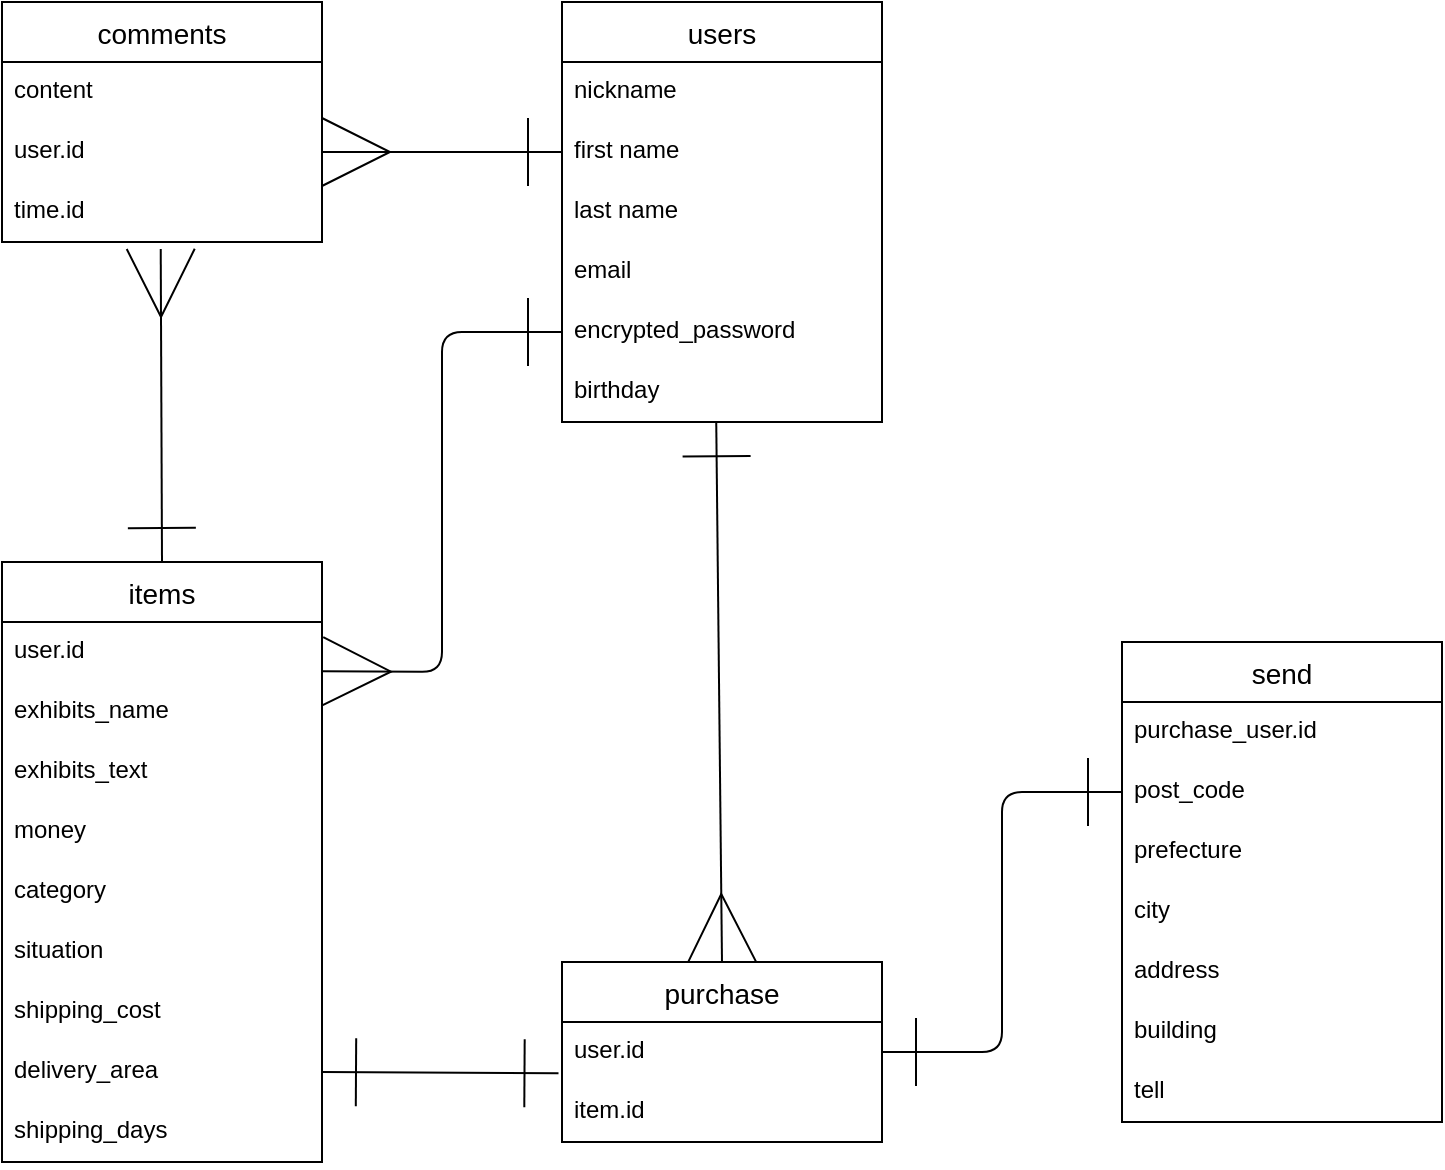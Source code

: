 <mxfile>
    <diagram id="Xv1QW5LkKN3sKNip6Yky" name="ページ1">
        <mxGraphModel dx="809" dy="756" grid="1" gridSize="10" guides="1" tooltips="1" connect="1" arrows="1" fold="1" page="1" pageScale="1" pageWidth="827" pageHeight="1169" math="0" shadow="0">
            <root>
                <mxCell id="0"/>
                <mxCell id="1" parent="0"/>
                <mxCell id="FqSdq_unXOm1gZpQBiZs-73" style="edgeStyle=none;html=1;exitX=0.5;exitY=0;exitDx=0;exitDy=0;entryX=0.496;entryY=1.115;entryDx=0;entryDy=0;entryPerimeter=0;fontSize=14;startArrow=ERone;startFill=0;endArrow=ERmany;endFill=0;startSize=32;endSize=32;strokeWidth=1;" edge="1" parent="1" source="15" target="26">
                    <mxGeometry relative="1" as="geometry"/>
                </mxCell>
                <mxCell id="15" value="items" style="swimlane;fontStyle=0;childLayout=stackLayout;horizontal=1;startSize=30;horizontalStack=0;resizeParent=1;resizeParentMax=0;resizeLast=0;collapsible=1;marginBottom=0;align=center;fontSize=14;" vertex="1" parent="1">
                    <mxGeometry x="80" y="400" width="160" height="300" as="geometry"/>
                </mxCell>
                <mxCell id="16" value="user.id" style="text;strokeColor=none;fillColor=none;spacingLeft=4;spacingRight=4;overflow=hidden;rotatable=0;points=[[0,0.5],[1,0.5]];portConstraint=eastwest;fontSize=12;" vertex="1" parent="15">
                    <mxGeometry y="30" width="160" height="30" as="geometry"/>
                </mxCell>
                <mxCell id="17" value="exhibits_name" style="text;strokeColor=none;fillColor=none;spacingLeft=4;spacingRight=4;overflow=hidden;rotatable=0;points=[[0,0.5],[1,0.5]];portConstraint=eastwest;fontSize=12;" vertex="1" parent="15">
                    <mxGeometry y="60" width="160" height="30" as="geometry"/>
                </mxCell>
                <mxCell id="18" value="exhibits_text" style="text;strokeColor=none;fillColor=none;spacingLeft=4;spacingRight=4;overflow=hidden;rotatable=0;points=[[0,0.5],[1,0.5]];portConstraint=eastwest;fontSize=12;" vertex="1" parent="15">
                    <mxGeometry y="90" width="160" height="30" as="geometry"/>
                </mxCell>
                <mxCell id="40" value="money" style="text;strokeColor=none;fillColor=none;spacingLeft=4;spacingRight=4;overflow=hidden;rotatable=0;points=[[0,0.5],[1,0.5]];portConstraint=eastwest;fontSize=12;" vertex="1" parent="15">
                    <mxGeometry y="120" width="160" height="30" as="geometry"/>
                </mxCell>
                <mxCell id="FqSdq_unXOm1gZpQBiZs-56" value="category" style="text;strokeColor=none;fillColor=none;spacingLeft=4;spacingRight=4;overflow=hidden;rotatable=0;points=[[0,0.5],[1,0.5]];portConstraint=eastwest;fontSize=12;" vertex="1" parent="15">
                    <mxGeometry y="150" width="160" height="30" as="geometry"/>
                </mxCell>
                <mxCell id="FqSdq_unXOm1gZpQBiZs-57" value="situation" style="text;strokeColor=none;fillColor=none;spacingLeft=4;spacingRight=4;overflow=hidden;rotatable=0;points=[[0,0.5],[1,0.5]];portConstraint=eastwest;fontSize=12;" vertex="1" parent="15">
                    <mxGeometry y="180" width="160" height="30" as="geometry"/>
                </mxCell>
                <mxCell id="FqSdq_unXOm1gZpQBiZs-58" value="shipping_cost" style="text;strokeColor=none;fillColor=none;spacingLeft=4;spacingRight=4;overflow=hidden;rotatable=0;points=[[0,0.5],[1,0.5]];portConstraint=eastwest;fontSize=12;" vertex="1" parent="15">
                    <mxGeometry y="210" width="160" height="30" as="geometry"/>
                </mxCell>
                <mxCell id="FqSdq_unXOm1gZpQBiZs-59" value="delivery_area" style="text;strokeColor=none;fillColor=none;spacingLeft=4;spacingRight=4;overflow=hidden;rotatable=0;points=[[0,0.5],[1,0.5]];portConstraint=eastwest;fontSize=12;" vertex="1" parent="15">
                    <mxGeometry y="240" width="160" height="30" as="geometry"/>
                </mxCell>
                <mxCell id="FqSdq_unXOm1gZpQBiZs-61" value="shipping_days" style="text;strokeColor=none;fillColor=none;spacingLeft=4;spacingRight=4;overflow=hidden;rotatable=0;points=[[0,0.5],[1,0.5]];portConstraint=eastwest;fontSize=12;" vertex="1" parent="15">
                    <mxGeometry y="270" width="160" height="30" as="geometry"/>
                </mxCell>
                <mxCell id="19" value="users" style="swimlane;fontStyle=0;childLayout=stackLayout;horizontal=1;startSize=30;horizontalStack=0;resizeParent=1;resizeParentMax=0;resizeLast=0;collapsible=1;marginBottom=0;align=center;fontSize=14;" vertex="1" parent="1">
                    <mxGeometry x="360" y="120" width="160" height="210" as="geometry">
                        <mxRectangle x="280" y="40" width="70" height="30" as="alternateBounds"/>
                    </mxGeometry>
                </mxCell>
                <mxCell id="34" value="nickname" style="text;strokeColor=none;fillColor=none;spacingLeft=4;spacingRight=4;overflow=hidden;rotatable=0;points=[[0,0.5],[1,0.5]];portConstraint=eastwest;fontSize=12;verticalAlign=top;" vertex="1" parent="19">
                    <mxGeometry y="30" width="160" height="30" as="geometry"/>
                </mxCell>
                <mxCell id="36" value="first name" style="text;strokeColor=none;fillColor=none;spacingLeft=4;spacingRight=4;overflow=hidden;rotatable=0;points=[[0,0.5],[1,0.5]];portConstraint=eastwest;fontSize=12;verticalAlign=top;" vertex="1" parent="19">
                    <mxGeometry y="60" width="160" height="30" as="geometry"/>
                </mxCell>
                <mxCell id="37" value="last name" style="text;strokeColor=none;fillColor=none;spacingLeft=4;spacingRight=4;overflow=hidden;rotatable=0;points=[[0,0.5],[1,0.5]];portConstraint=eastwest;fontSize=12;verticalAlign=top;" vertex="1" parent="19">
                    <mxGeometry y="90" width="160" height="30" as="geometry"/>
                </mxCell>
                <mxCell id="21" value="email" style="text;strokeColor=none;fillColor=none;spacingLeft=4;spacingRight=4;overflow=hidden;rotatable=0;points=[[0,0.5],[1,0.5]];portConstraint=eastwest;fontSize=12;verticalAlign=top;" vertex="1" parent="19">
                    <mxGeometry y="120" width="160" height="30" as="geometry"/>
                </mxCell>
                <mxCell id="22" value="encrypted_password" style="text;strokeColor=none;fillColor=none;spacingLeft=4;spacingRight=4;overflow=hidden;rotatable=0;points=[[0,0.5],[1,0.5]];portConstraint=eastwest;fontSize=12;" vertex="1" parent="19">
                    <mxGeometry y="150" width="160" height="30" as="geometry"/>
                </mxCell>
                <mxCell id="38" value="birthday" style="text;strokeColor=none;fillColor=none;spacingLeft=4;spacingRight=4;overflow=hidden;rotatable=0;points=[[0,0.5],[1,0.5]];portConstraint=eastwest;fontSize=12;verticalAlign=top;" vertex="1" parent="19">
                    <mxGeometry y="180" width="160" height="30" as="geometry"/>
                </mxCell>
                <mxCell id="23" value="comments" style="swimlane;fontStyle=0;childLayout=stackLayout;horizontal=1;startSize=30;horizontalStack=0;resizeParent=1;resizeParentMax=0;resizeLast=0;collapsible=1;marginBottom=0;align=center;fontSize=14;" vertex="1" parent="1">
                    <mxGeometry x="80" y="120" width="160" height="120" as="geometry"/>
                </mxCell>
                <mxCell id="24" value="content" style="text;strokeColor=none;fillColor=none;spacingLeft=4;spacingRight=4;overflow=hidden;rotatable=0;points=[[0,0.5],[1,0.5]];portConstraint=eastwest;fontSize=12;" vertex="1" parent="23">
                    <mxGeometry y="30" width="160" height="30" as="geometry"/>
                </mxCell>
                <mxCell id="25" value="user.id" style="text;strokeColor=none;fillColor=none;spacingLeft=4;spacingRight=4;overflow=hidden;rotatable=0;points=[[0,0.5],[1,0.5]];portConstraint=eastwest;fontSize=12;" vertex="1" parent="23">
                    <mxGeometry y="60" width="160" height="30" as="geometry"/>
                </mxCell>
                <mxCell id="26" value="time.id" style="text;strokeColor=none;fillColor=none;spacingLeft=4;spacingRight=4;overflow=hidden;rotatable=0;points=[[0,0.5],[1,0.5]];portConstraint=eastwest;fontSize=12;" vertex="1" parent="23">
                    <mxGeometry y="90" width="160" height="30" as="geometry"/>
                </mxCell>
                <mxCell id="49" value="purchase" style="swimlane;fontStyle=0;childLayout=stackLayout;horizontal=1;startSize=30;horizontalStack=0;resizeParent=1;resizeParentMax=0;resizeLast=0;collapsible=1;marginBottom=0;align=center;fontSize=14;" vertex="1" parent="1">
                    <mxGeometry x="360" y="600" width="160" height="90" as="geometry"/>
                </mxCell>
                <mxCell id="50" value="user.id" style="text;strokeColor=none;fillColor=none;spacingLeft=4;spacingRight=4;overflow=hidden;rotatable=0;points=[[0,0.5],[1,0.5]];portConstraint=eastwest;fontSize=12;" vertex="1" parent="49">
                    <mxGeometry y="30" width="160" height="30" as="geometry"/>
                </mxCell>
                <mxCell id="51" value="item.id" style="text;strokeColor=none;fillColor=none;spacingLeft=4;spacingRight=4;overflow=hidden;rotatable=0;points=[[0,0.5],[1,0.5]];portConstraint=eastwest;fontSize=12;" vertex="1" parent="49">
                    <mxGeometry y="60" width="160" height="30" as="geometry"/>
                </mxCell>
                <mxCell id="53" value="send" style="swimlane;fontStyle=0;childLayout=stackLayout;horizontal=1;startSize=30;horizontalStack=0;resizeParent=1;resizeParentMax=0;resizeLast=0;collapsible=1;marginBottom=0;align=center;fontSize=14;" vertex="1" parent="1">
                    <mxGeometry x="640" y="440" width="160" height="240" as="geometry"/>
                </mxCell>
                <mxCell id="55" value="purchase_user.id" style="text;strokeColor=none;fillColor=none;spacingLeft=4;spacingRight=4;overflow=hidden;rotatable=0;points=[[0,0.5],[1,0.5]];portConstraint=eastwest;fontSize=12;" vertex="1" parent="53">
                    <mxGeometry y="30" width="160" height="30" as="geometry"/>
                </mxCell>
                <mxCell id="FqSdq_unXOm1gZpQBiZs-68" value="post_code" style="text;strokeColor=none;fillColor=none;spacingLeft=4;spacingRight=4;overflow=hidden;rotatable=0;points=[[0,0.5],[1,0.5]];portConstraint=eastwest;fontSize=12;" vertex="1" parent="53">
                    <mxGeometry y="60" width="160" height="30" as="geometry"/>
                </mxCell>
                <mxCell id="FqSdq_unXOm1gZpQBiZs-67" value="prefecture" style="text;strokeColor=none;fillColor=none;spacingLeft=4;spacingRight=4;overflow=hidden;rotatable=0;points=[[0,0.5],[1,0.5]];portConstraint=eastwest;fontSize=12;" vertex="1" parent="53">
                    <mxGeometry y="90" width="160" height="30" as="geometry"/>
                </mxCell>
                <mxCell id="FqSdq_unXOm1gZpQBiZs-66" value="city" style="text;strokeColor=none;fillColor=none;spacingLeft=4;spacingRight=4;overflow=hidden;rotatable=0;points=[[0,0.5],[1,0.5]];portConstraint=eastwest;fontSize=12;" vertex="1" parent="53">
                    <mxGeometry y="120" width="160" height="30" as="geometry"/>
                </mxCell>
                <mxCell id="FqSdq_unXOm1gZpQBiZs-65" value="address" style="text;strokeColor=none;fillColor=none;spacingLeft=4;spacingRight=4;overflow=hidden;rotatable=0;points=[[0,0.5],[1,0.5]];portConstraint=eastwest;fontSize=12;" vertex="1" parent="53">
                    <mxGeometry y="150" width="160" height="30" as="geometry"/>
                </mxCell>
                <mxCell id="FqSdq_unXOm1gZpQBiZs-64" value="building" style="text;strokeColor=none;fillColor=none;spacingLeft=4;spacingRight=4;overflow=hidden;rotatable=0;points=[[0,0.5],[1,0.5]];portConstraint=eastwest;fontSize=12;" vertex="1" parent="53">
                    <mxGeometry y="180" width="160" height="30" as="geometry"/>
                </mxCell>
                <mxCell id="FqSdq_unXOm1gZpQBiZs-63" value="tell" style="text;strokeColor=none;fillColor=none;spacingLeft=4;spacingRight=4;overflow=hidden;rotatable=0;points=[[0,0.5],[1,0.5]];portConstraint=eastwest;fontSize=12;" vertex="1" parent="53">
                    <mxGeometry y="210" width="160" height="30" as="geometry"/>
                </mxCell>
                <mxCell id="FqSdq_unXOm1gZpQBiZs-72" style="edgeStyle=none;html=1;exitX=0;exitY=0.5;exitDx=0;exitDy=0;entryX=1;entryY=0.5;entryDx=0;entryDy=0;fontSize=14;startArrow=ERone;startFill=0;endArrow=ERmany;endFill=0;startSize=32;endSize=32;strokeWidth=1;" edge="1" parent="1" source="36" target="25">
                    <mxGeometry relative="1" as="geometry"/>
                </mxCell>
                <mxCell id="FqSdq_unXOm1gZpQBiZs-75" style="edgeStyle=none;html=1;exitX=0;exitY=0.5;exitDx=0;exitDy=0;entryX=1.003;entryY=-0.181;entryDx=0;entryDy=0;entryPerimeter=0;fontSize=14;startArrow=ERone;startFill=0;endArrow=ERmany;endFill=0;startSize=32;endSize=32;strokeWidth=1;" edge="1" parent="1" source="22" target="17">
                    <mxGeometry relative="1" as="geometry">
                        <Array as="points">
                            <mxPoint x="300" y="285"/>
                            <mxPoint x="300" y="455"/>
                        </Array>
                    </mxGeometry>
                </mxCell>
                <mxCell id="FqSdq_unXOm1gZpQBiZs-76" style="edgeStyle=none;html=1;exitX=1;exitY=0.5;exitDx=0;exitDy=0;entryX=-0.011;entryY=-0.144;entryDx=0;entryDy=0;entryPerimeter=0;fontSize=14;startArrow=ERone;startFill=0;endArrow=ERone;endFill=0;startSize=32;endSize=32;strokeWidth=1;" edge="1" parent="1" source="FqSdq_unXOm1gZpQBiZs-59" target="51">
                    <mxGeometry relative="1" as="geometry"/>
                </mxCell>
                <mxCell id="FqSdq_unXOm1gZpQBiZs-78" style="edgeStyle=none;html=1;exitX=0.482;exitY=1.004;exitDx=0;exitDy=0;entryX=0.5;entryY=0;entryDx=0;entryDy=0;fontSize=14;startArrow=ERone;startFill=0;endArrow=ERmany;endFill=0;startSize=32;endSize=32;strokeWidth=1;exitPerimeter=0;" edge="1" parent="1" source="38" target="49">
                    <mxGeometry relative="1" as="geometry"/>
                </mxCell>
                <mxCell id="FqSdq_unXOm1gZpQBiZs-79" style="edgeStyle=none;html=1;exitX=1;exitY=0.5;exitDx=0;exitDy=0;entryX=0;entryY=0.5;entryDx=0;entryDy=0;fontSize=14;startArrow=ERone;startFill=0;endArrow=ERone;endFill=0;startSize=32;endSize=32;strokeWidth=1;" edge="1" parent="1" source="50" target="FqSdq_unXOm1gZpQBiZs-68">
                    <mxGeometry relative="1" as="geometry">
                        <Array as="points">
                            <mxPoint x="580" y="645"/>
                            <mxPoint x="580" y="515"/>
                        </Array>
                    </mxGeometry>
                </mxCell>
            </root>
        </mxGraphModel>
    </diagram>
</mxfile>